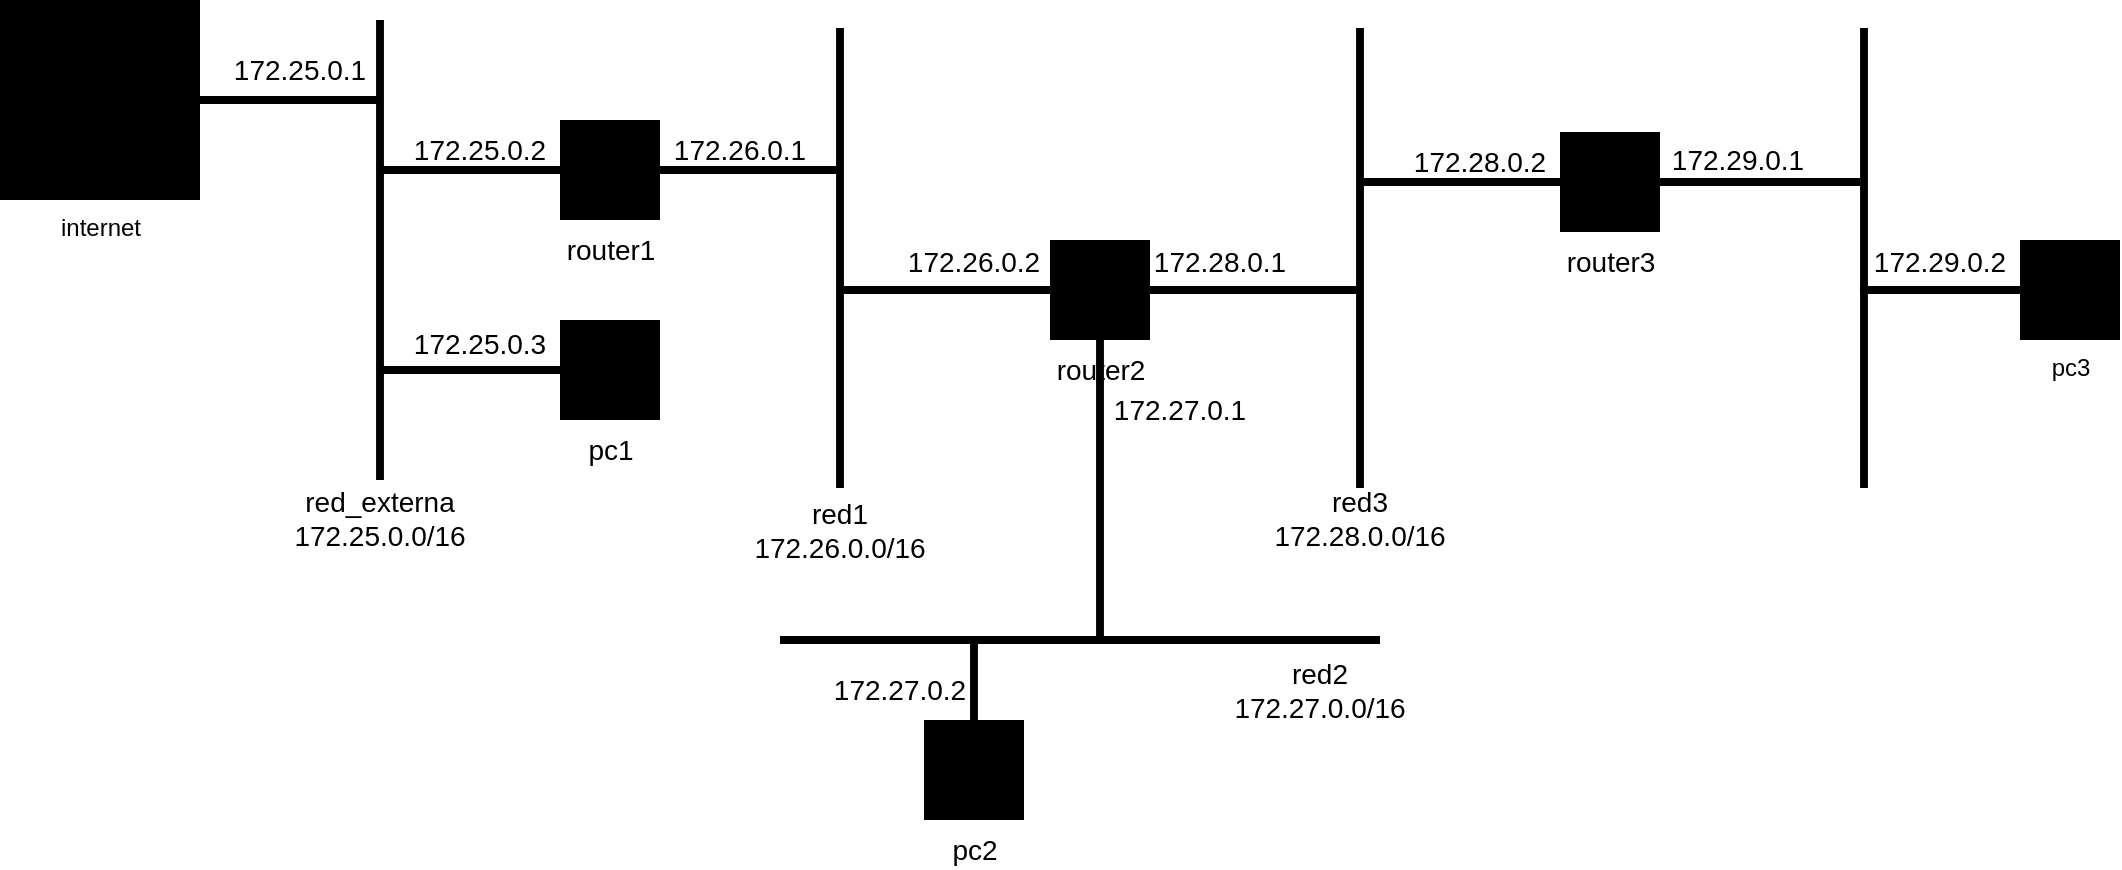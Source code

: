 <mxfile version="26.0.4">
  <diagram name="Página-1" id="RAr3O7P2sCAHX9FC1R6o">
    <mxGraphModel dx="2074" dy="1088" grid="1" gridSize="10" guides="1" tooltips="1" connect="1" arrows="1" fold="1" page="1" pageScale="1" pageWidth="1169" pageHeight="827" math="0" shadow="0">
      <root>
        <mxCell id="0" />
        <mxCell id="1" parent="0" />
        <mxCell id="Kafkijl862wTyKMiCsmo-1" value="" style="endArrow=none;html=1;rounded=0;strokeWidth=3.937;" edge="1" parent="1">
          <mxGeometry width="50" height="50" relative="1" as="geometry">
            <mxPoint x="200" y="380" as="sourcePoint" />
            <mxPoint x="200" y="150" as="targetPoint" />
          </mxGeometry>
        </mxCell>
        <mxCell id="Kafkijl862wTyKMiCsmo-2" value="&lt;div align=&quot;center&quot;&gt;&lt;font style=&quot;font-size: 14px;&quot;&gt;red_externa&lt;/font&gt;&lt;/div&gt;&lt;div align=&quot;center&quot;&gt;&lt;font style=&quot;font-size: 14px;&quot;&gt;172.25.0.0/16&lt;/font&gt;&lt;/div&gt;" style="text;strokeColor=none;align=center;fillColor=none;html=1;verticalAlign=middle;whiteSpace=wrap;rounded=0;" vertex="1" parent="1">
          <mxGeometry x="170" y="384" width="60" height="30" as="geometry" />
        </mxCell>
        <mxCell id="Kafkijl862wTyKMiCsmo-3" value="" style="endArrow=none;html=1;rounded=0;strokeWidth=3.937;exitX=0.875;exitY=0.5;exitDx=0;exitDy=0;exitPerimeter=0;" edge="1" parent="1">
          <mxGeometry width="50" height="50" relative="1" as="geometry">
            <mxPoint x="105" y="190" as="sourcePoint" />
            <mxPoint x="200" y="190" as="targetPoint" />
          </mxGeometry>
        </mxCell>
        <mxCell id="Kafkijl862wTyKMiCsmo-5" value="&lt;font style=&quot;font-size: 14px;&quot;&gt;172.25.0.1&lt;/font&gt;" style="text;strokeColor=none;align=center;fillColor=none;html=1;verticalAlign=middle;whiteSpace=wrap;rounded=0;" vertex="1" parent="1">
          <mxGeometry x="130" y="160" width="60" height="30" as="geometry" />
        </mxCell>
        <mxCell id="Kafkijl862wTyKMiCsmo-7" value="&lt;div&gt;internet&lt;/div&gt;&lt;div&gt;&lt;br&gt;&lt;/div&gt;" style="fillColor=#000000;aspect=fixed;sketch=0;pointerEvents=1;shadow=0;dashed=0;html=1;strokeColor=none;labelPosition=center;verticalLabelPosition=bottom;outlineConnect=0;verticalAlign=top;align=center;shape=mxgraph.openstack.neutron_net;" vertex="1" parent="1">
          <mxGeometry x="10" y="140" width="100" height="100" as="geometry" />
        </mxCell>
        <mxCell id="Kafkijl862wTyKMiCsmo-12" value="" style="edgeStyle=none;rounded=0;orthogonalLoop=1;jettySize=auto;html=1;endArrow=none;endFill=0;strokeWidth=3.937;" edge="1" parent="1" source="Kafkijl862wTyKMiCsmo-8">
          <mxGeometry relative="1" as="geometry">
            <mxPoint x="200" y="225" as="targetPoint" />
          </mxGeometry>
        </mxCell>
        <mxCell id="Kafkijl862wTyKMiCsmo-17" value="" style="edgeStyle=none;rounded=0;orthogonalLoop=1;jettySize=auto;html=1;strokeWidth=3.937;endArrow=none;endFill=0;" edge="1" parent="1" source="Kafkijl862wTyKMiCsmo-8">
          <mxGeometry relative="1" as="geometry">
            <mxPoint x="430" y="225" as="targetPoint" />
          </mxGeometry>
        </mxCell>
        <mxCell id="Kafkijl862wTyKMiCsmo-8" value="&lt;font style=&quot;font-size: 14px;&quot;&gt;router1&lt;/font&gt;" style="fillColor=#000000;aspect=fixed;sketch=0;pointerEvents=1;shadow=0;dashed=0;html=1;strokeColor=none;labelPosition=center;verticalLabelPosition=bottom;outlineConnect=0;verticalAlign=top;align=center;shape=mxgraph.openstack.neutron_router;" vertex="1" parent="1">
          <mxGeometry x="290" y="200" width="50" height="50" as="geometry" />
        </mxCell>
        <mxCell id="Kafkijl862wTyKMiCsmo-11" value="" style="edgeStyle=none;rounded=0;orthogonalLoop=1;jettySize=auto;html=1;strokeWidth=3.937;endArrow=none;endFill=0;" edge="1" parent="1" source="Kafkijl862wTyKMiCsmo-9">
          <mxGeometry relative="1" as="geometry">
            <mxPoint x="200" y="325" as="targetPoint" />
          </mxGeometry>
        </mxCell>
        <mxCell id="Kafkijl862wTyKMiCsmo-9" value="&lt;font style=&quot;font-size: 14px;&quot;&gt;pc1&lt;/font&gt;" style="fillColor=#000000;aspect=fixed;sketch=0;pointerEvents=1;shadow=0;dashed=0;html=1;strokeColor=none;labelPosition=center;verticalLabelPosition=bottom;outlineConnect=0;verticalAlign=top;align=center;shape=mxgraph.openstack.nova_server;" vertex="1" parent="1">
          <mxGeometry x="290" y="300" width="50" height="50" as="geometry" />
        </mxCell>
        <mxCell id="Kafkijl862wTyKMiCsmo-13" value="&lt;font style=&quot;font-size: 14px;&quot;&gt;172.25.0.2&lt;/font&gt;" style="text;strokeColor=none;align=center;fillColor=none;html=1;verticalAlign=middle;whiteSpace=wrap;rounded=0;" vertex="1" parent="1">
          <mxGeometry x="220" y="200" width="60" height="30" as="geometry" />
        </mxCell>
        <mxCell id="Kafkijl862wTyKMiCsmo-14" value="&lt;font style=&quot;font-size: 14px;&quot;&gt;172.25.0.3&lt;/font&gt;" style="text;strokeColor=none;align=center;fillColor=none;html=1;verticalAlign=middle;whiteSpace=wrap;rounded=0;" vertex="1" parent="1">
          <mxGeometry x="220" y="297" width="60" height="30" as="geometry" />
        </mxCell>
        <mxCell id="Kafkijl862wTyKMiCsmo-15" value="" style="endArrow=none;html=1;rounded=0;strokeWidth=3.937;" edge="1" parent="1">
          <mxGeometry width="50" height="50" relative="1" as="geometry">
            <mxPoint x="430" y="384" as="sourcePoint" />
            <mxPoint x="430" y="154" as="targetPoint" />
          </mxGeometry>
        </mxCell>
        <mxCell id="Kafkijl862wTyKMiCsmo-18" value="&lt;div&gt;&lt;font style=&quot;font-size: 14px;&quot;&gt;172.26.0.1&lt;/font&gt;&lt;/div&gt;" style="text;strokeColor=none;align=center;fillColor=none;html=1;verticalAlign=middle;whiteSpace=wrap;rounded=0;" vertex="1" parent="1">
          <mxGeometry x="350" y="200" width="60" height="30" as="geometry" />
        </mxCell>
        <mxCell id="Kafkijl862wTyKMiCsmo-19" value="&lt;div align=&quot;center&quot;&gt;&lt;font style=&quot;font-size: 14px;&quot;&gt;red1&lt;/font&gt;&lt;/div&gt;&lt;div align=&quot;center&quot;&gt;&lt;font style=&quot;font-size: 14px;&quot;&gt;172.26.0.0/16&lt;/font&gt;&lt;/div&gt;" style="text;strokeColor=none;align=center;fillColor=none;html=1;verticalAlign=middle;whiteSpace=wrap;rounded=0;" vertex="1" parent="1">
          <mxGeometry x="400" y="390" width="60" height="30" as="geometry" />
        </mxCell>
        <mxCell id="Kafkijl862wTyKMiCsmo-26" value="" style="edgeStyle=none;rounded=0;orthogonalLoop=1;jettySize=auto;html=1;strokeWidth=3.937;endArrow=none;endFill=0;" edge="1" parent="1" source="Kafkijl862wTyKMiCsmo-20">
          <mxGeometry relative="1" as="geometry">
            <mxPoint x="560" y="460" as="targetPoint" />
          </mxGeometry>
        </mxCell>
        <mxCell id="Kafkijl862wTyKMiCsmo-28" value="" style="edgeStyle=none;rounded=0;orthogonalLoop=1;jettySize=auto;html=1;strokeWidth=3.937;endArrow=none;endFill=0;" edge="1" parent="1" source="Kafkijl862wTyKMiCsmo-20">
          <mxGeometry relative="1" as="geometry">
            <mxPoint x="690" y="285" as="targetPoint" />
          </mxGeometry>
        </mxCell>
        <mxCell id="Kafkijl862wTyKMiCsmo-30" value="" style="edgeStyle=none;rounded=0;orthogonalLoop=1;jettySize=auto;html=1;strokeWidth=3.937;endArrow=none;endFill=0;" edge="1" parent="1" source="Kafkijl862wTyKMiCsmo-20">
          <mxGeometry relative="1" as="geometry">
            <mxPoint x="430" y="285" as="targetPoint" />
          </mxGeometry>
        </mxCell>
        <mxCell id="Kafkijl862wTyKMiCsmo-20" value="&lt;font style=&quot;font-size: 14px;&quot;&gt;router2&lt;/font&gt;" style="fillColor=#000000;aspect=fixed;sketch=0;pointerEvents=1;shadow=0;dashed=0;html=1;strokeColor=none;labelPosition=center;verticalLabelPosition=bottom;outlineConnect=0;verticalAlign=top;align=center;shape=mxgraph.openstack.neutron_router;" vertex="1" parent="1">
          <mxGeometry x="535" y="260" width="50" height="50" as="geometry" />
        </mxCell>
        <mxCell id="Kafkijl862wTyKMiCsmo-23" value="" style="endArrow=none;html=1;rounded=0;strokeWidth=3.937;" edge="1" parent="1">
          <mxGeometry width="50" height="50" relative="1" as="geometry">
            <mxPoint x="690" y="384" as="sourcePoint" />
            <mxPoint x="690" y="154" as="targetPoint" />
          </mxGeometry>
        </mxCell>
        <mxCell id="Kafkijl862wTyKMiCsmo-24" value="" style="endArrow=none;html=1;rounded=0;strokeWidth=3.937;" edge="1" parent="1">
          <mxGeometry width="50" height="50" relative="1" as="geometry">
            <mxPoint x="400" y="460" as="sourcePoint" />
            <mxPoint x="700" y="460" as="targetPoint" />
          </mxGeometry>
        </mxCell>
        <mxCell id="Kafkijl862wTyKMiCsmo-31" value="&lt;div align=&quot;center&quot;&gt;&lt;font style=&quot;font-size: 14px;&quot;&gt;red2&lt;/font&gt;&lt;/div&gt;&lt;div align=&quot;center&quot;&gt;&lt;font style=&quot;font-size: 14px;&quot;&gt;172.27.0.0/16&lt;/font&gt;&lt;/div&gt;" style="text;strokeColor=none;align=center;fillColor=none;html=1;verticalAlign=middle;whiteSpace=wrap;rounded=0;" vertex="1" parent="1">
          <mxGeometry x="640" y="470" width="60" height="30" as="geometry" />
        </mxCell>
        <mxCell id="Kafkijl862wTyKMiCsmo-32" value="&lt;div align=&quot;center&quot;&gt;&lt;font style=&quot;font-size: 14px;&quot;&gt;red3&lt;/font&gt;&lt;/div&gt;&lt;div align=&quot;center&quot;&gt;&lt;font style=&quot;font-size: 14px;&quot;&gt;172.28.0.0/16&lt;/font&gt;&lt;/div&gt;" style="text;strokeColor=none;align=center;fillColor=none;html=1;verticalAlign=middle;whiteSpace=wrap;rounded=0;" vertex="1" parent="1">
          <mxGeometry x="660" y="384" width="60" height="30" as="geometry" />
        </mxCell>
        <mxCell id="Kafkijl862wTyKMiCsmo-33" value="&lt;div&gt;&lt;font style=&quot;font-size: 14px;&quot;&gt;172.26.0.2&lt;/font&gt;&lt;/div&gt;" style="text;strokeColor=none;align=center;fillColor=none;html=1;verticalAlign=middle;whiteSpace=wrap;rounded=0;" vertex="1" parent="1">
          <mxGeometry x="467" y="256" width="60" height="30" as="geometry" />
        </mxCell>
        <mxCell id="Kafkijl862wTyKMiCsmo-35" value="" style="edgeStyle=none;rounded=0;orthogonalLoop=1;jettySize=auto;html=1;strokeWidth=3.937;endArrow=none;endFill=0;" edge="1" parent="1">
          <mxGeometry relative="1" as="geometry">
            <mxPoint x="535" y="285" as="sourcePoint" />
            <mxPoint x="430" y="285" as="targetPoint" />
          </mxGeometry>
        </mxCell>
        <mxCell id="Kafkijl862wTyKMiCsmo-36" value="&lt;div&gt;&lt;font style=&quot;font-size: 14px;&quot;&gt;172.28.0.1&lt;/font&gt;&lt;/div&gt;" style="text;strokeColor=none;align=center;fillColor=none;html=1;verticalAlign=middle;whiteSpace=wrap;rounded=0;" vertex="1" parent="1">
          <mxGeometry x="590" y="256" width="60" height="30" as="geometry" />
        </mxCell>
        <mxCell id="Kafkijl862wTyKMiCsmo-38" value="&lt;div&gt;&lt;font style=&quot;font-size: 14px;&quot;&gt;172.27.0.1&lt;/font&gt;&lt;/div&gt;" style="text;strokeColor=none;align=center;fillColor=none;html=1;verticalAlign=middle;whiteSpace=wrap;rounded=0;" vertex="1" parent="1">
          <mxGeometry x="570" y="330" width="60" height="30" as="geometry" />
        </mxCell>
        <mxCell id="Kafkijl862wTyKMiCsmo-44" value="" style="edgeStyle=none;rounded=0;orthogonalLoop=1;jettySize=auto;html=1;strokeWidth=3.937;endArrow=none;endFill=0;" edge="1" parent="1" source="Kafkijl862wTyKMiCsmo-39">
          <mxGeometry relative="1" as="geometry">
            <mxPoint x="690" y="231" as="targetPoint" />
          </mxGeometry>
        </mxCell>
        <mxCell id="Kafkijl862wTyKMiCsmo-46" value="" style="edgeStyle=none;rounded=0;orthogonalLoop=1;jettySize=auto;html=1;strokeWidth=3.937;endArrow=none;endFill=0;" edge="1" parent="1" source="Kafkijl862wTyKMiCsmo-39">
          <mxGeometry relative="1" as="geometry">
            <mxPoint x="940" y="231" as="targetPoint" />
          </mxGeometry>
        </mxCell>
        <mxCell id="Kafkijl862wTyKMiCsmo-39" value="&lt;font style=&quot;font-size: 14px;&quot;&gt;router3&lt;/font&gt;" style="fillColor=#000000;aspect=fixed;sketch=0;pointerEvents=1;shadow=0;dashed=0;html=1;strokeColor=none;labelPosition=center;verticalLabelPosition=bottom;outlineConnect=0;verticalAlign=top;align=center;shape=mxgraph.openstack.neutron_router;" vertex="1" parent="1">
          <mxGeometry x="790" y="206" width="50" height="50" as="geometry" />
        </mxCell>
        <mxCell id="Kafkijl862wTyKMiCsmo-42" value="" style="endArrow=none;html=1;rounded=0;strokeWidth=3.937;" edge="1" parent="1">
          <mxGeometry width="50" height="50" relative="1" as="geometry">
            <mxPoint x="942" y="384" as="sourcePoint" />
            <mxPoint x="942" y="154" as="targetPoint" />
          </mxGeometry>
        </mxCell>
        <mxCell id="Kafkijl862wTyKMiCsmo-47" value="&lt;div&gt;&lt;font style=&quot;font-size: 14px;&quot;&gt;172.28.0.2&lt;/font&gt;&lt;/div&gt;" style="text;strokeColor=none;align=center;fillColor=none;html=1;verticalAlign=middle;whiteSpace=wrap;rounded=0;" vertex="1" parent="1">
          <mxGeometry x="720" y="206" width="60" height="30" as="geometry" />
        </mxCell>
        <mxCell id="Kafkijl862wTyKMiCsmo-48" value="&lt;div&gt;&lt;font style=&quot;font-size: 14px;&quot;&gt;172.29.0.1&lt;/font&gt;&lt;/div&gt;" style="text;strokeColor=none;align=center;fillColor=none;html=1;verticalAlign=middle;whiteSpace=wrap;rounded=0;" vertex="1" parent="1">
          <mxGeometry x="849" y="205" width="60" height="30" as="geometry" />
        </mxCell>
        <mxCell id="Kafkijl862wTyKMiCsmo-50" value="" style="edgeStyle=none;rounded=0;orthogonalLoop=1;jettySize=auto;html=1;endArrow=none;endFill=0;strokeWidth=3.937;" edge="1" parent="1" source="Kafkijl862wTyKMiCsmo-49">
          <mxGeometry relative="1" as="geometry">
            <mxPoint x="497" y="460" as="targetPoint" />
          </mxGeometry>
        </mxCell>
        <mxCell id="Kafkijl862wTyKMiCsmo-49" value="&lt;div&gt;&lt;font style=&quot;font-size: 14px;&quot;&gt;pc2&lt;/font&gt;&lt;/div&gt;" style="fillColor=#000000;aspect=fixed;sketch=0;pointerEvents=1;shadow=0;dashed=0;html=1;strokeColor=none;labelPosition=center;verticalLabelPosition=bottom;outlineConnect=0;verticalAlign=top;align=center;shape=mxgraph.openstack.nova_server;" vertex="1" parent="1">
          <mxGeometry x="472" y="500" width="50" height="50" as="geometry" />
        </mxCell>
        <mxCell id="Kafkijl862wTyKMiCsmo-51" value="&lt;div&gt;&lt;font style=&quot;font-size: 14px;&quot;&gt;172.27.0.2&lt;/font&gt;&lt;/div&gt;" style="text;strokeColor=none;align=center;fillColor=none;html=1;verticalAlign=middle;whiteSpace=wrap;rounded=0;" vertex="1" parent="1">
          <mxGeometry x="430" y="470" width="60" height="30" as="geometry" />
        </mxCell>
        <mxCell id="Kafkijl862wTyKMiCsmo-56" value="" style="edgeStyle=none;rounded=0;orthogonalLoop=1;jettySize=auto;html=1;strokeWidth=3.937;endSize=5.905;endArrow=none;endFill=0;" edge="1" parent="1" source="Kafkijl862wTyKMiCsmo-54">
          <mxGeometry relative="1" as="geometry">
            <mxPoint x="940" y="285" as="targetPoint" />
          </mxGeometry>
        </mxCell>
        <mxCell id="Kafkijl862wTyKMiCsmo-54" value="&lt;div&gt;pc3&lt;/div&gt;&lt;div&gt;&lt;br&gt;&lt;/div&gt;" style="fillColor=#000000;aspect=fixed;sketch=0;pointerEvents=1;shadow=0;dashed=0;html=1;strokeColor=none;labelPosition=center;verticalLabelPosition=bottom;outlineConnect=0;verticalAlign=top;align=center;shape=mxgraph.openstack.nova_server;" vertex="1" parent="1">
          <mxGeometry x="1020" y="260" width="50" height="50" as="geometry" />
        </mxCell>
        <mxCell id="Kafkijl862wTyKMiCsmo-57" value="&lt;div&gt;&lt;font style=&quot;font-size: 14px;&quot;&gt;172.29.0.2&lt;/font&gt;&lt;/div&gt;" style="text;strokeColor=none;align=center;fillColor=none;html=1;verticalAlign=middle;whiteSpace=wrap;rounded=0;" vertex="1" parent="1">
          <mxGeometry x="950" y="256" width="60" height="30" as="geometry" />
        </mxCell>
      </root>
    </mxGraphModel>
  </diagram>
</mxfile>
